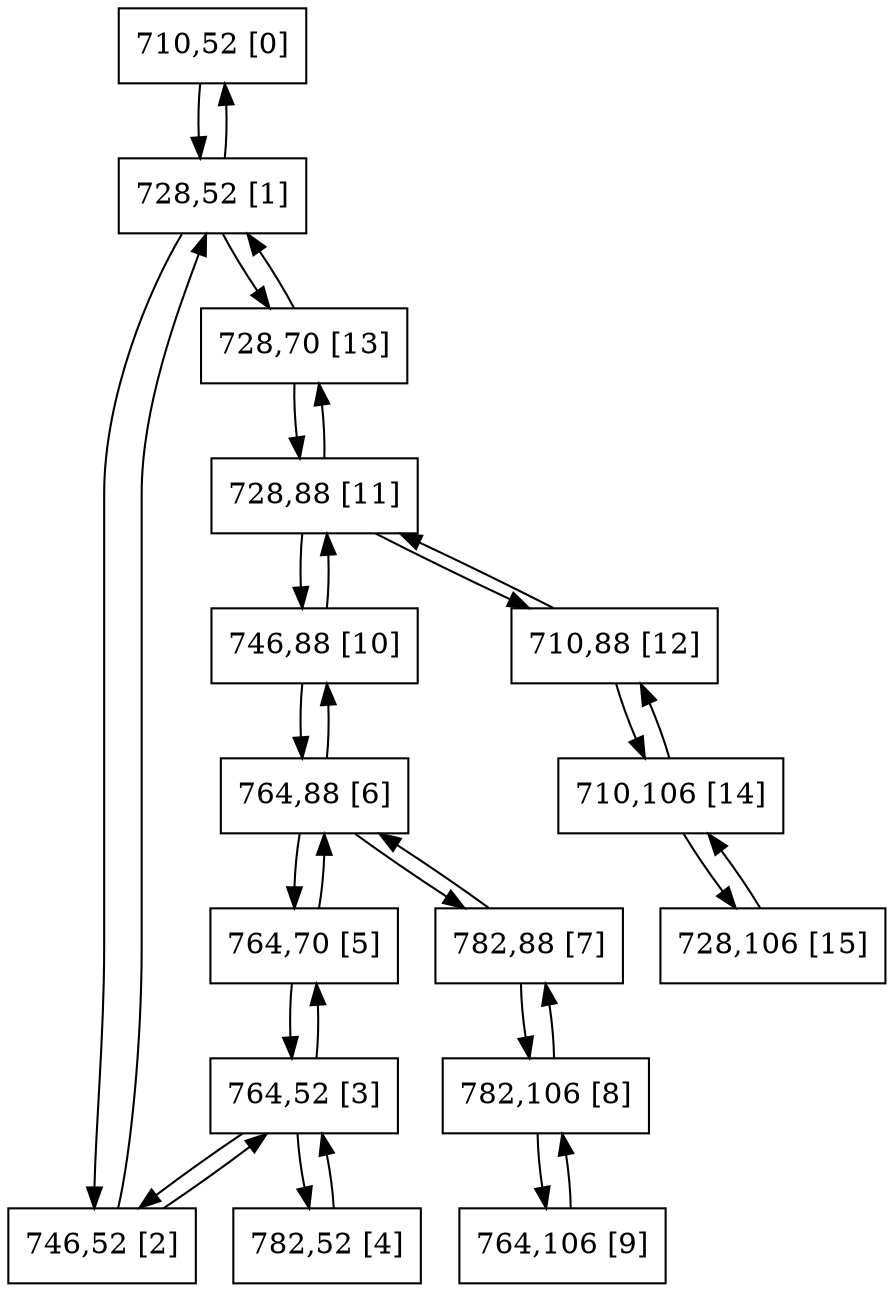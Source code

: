 digraph G {
graph [bgcolor=white size="20,20"]
node [shape=circle color=black]
0[shape = polygon, sides = 4, label="710,52 [0]", pos = "0,6.75!" ];
1[shape = polygon, sides = 4, label="728,52 [1]", pos = "2.25,6.75!" ];
2[shape = polygon, sides = 4, label="746,52 [2]", pos = "4.5,6.75!" ];
3[shape = polygon, sides = 4, label="764,52 [3]", pos = "6.75,6.75!" ];
4[shape = polygon, sides = 4, label="782,52 [4]", pos = "9,6.75!" ];
5[shape = polygon, sides = 4, label="764,70 [5]", pos = "6.75,4.5!" ];
6[shape = polygon, sides = 4, label="764,88 [6]", pos = "6.75,2.25!" ];
7[shape = polygon, sides = 4, label="782,88 [7]", pos = "9,2.25!" ];
8[shape = polygon, sides = 4, label="782,106 [8]", pos = "9,0!" ];
9[shape = polygon, sides = 4, label="764,106 [9]", pos = "6.75,0!" ];
10[shape = polygon, sides = 4, label="746,88 [10]", pos = "4.5,2.25!" ];
11[shape = polygon, sides = 4, label="728,88 [11]", pos = "2.25,2.25!" ];
12[shape = polygon, sides = 4, label="710,88 [12]", pos = "0,2.25!" ];
13[shape = polygon, sides = 4, label="728,70 [13]", pos = "2.25,4.5!" ];
14[shape = polygon, sides = 4, label="710,106 [14]", pos = "0,0!" ];
15[shape = polygon, sides = 4, label="728,106 [15]", pos = "2.25,0!" ];
0->1 ;
1->0 ;
1->2 ;
1->13 ;
2->1 ;
2->3 ;
3->2 ;
3->4 ;
3->5 ;
4->3 ;
5->3 ;
5->6 ;
6->5 ;
6->7 ;
6->10 ;
7->6 ;
7->8 ;
8->7 ;
8->9 ;
9->8 ;
10->6 ;
10->11 ;
11->10 ;
11->12 ;
11->13 ;
12->11 ;
12->14 ;
13->11 ;
13->1 ;
14->12 ;
14->15 ;
15->14 ;
}
